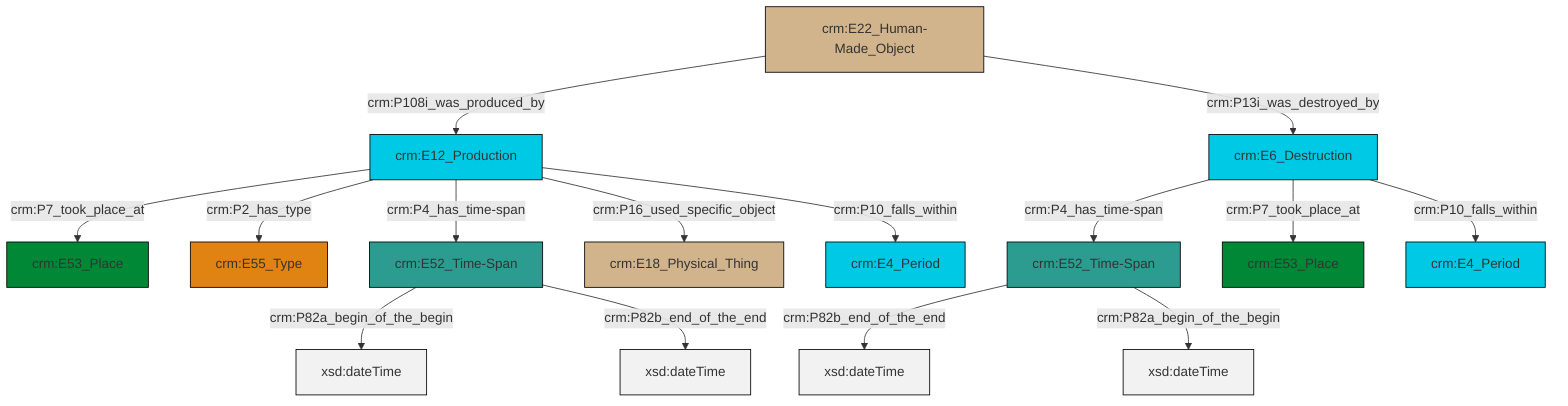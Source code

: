 graph TD
classDef Literal fill:#f2f2f2,stroke:#000000;
classDef CRM_Entity fill:#FFFFFF,stroke:#000000;
classDef Temporal_Entity fill:#00C9E6, stroke:#000000;
classDef Type fill:#E18312, stroke:#000000;
classDef Time-Span fill:#2C9C91, stroke:#000000;
classDef Appellation fill:#FFEB7F, stroke:#000000;
classDef Place fill:#008836, stroke:#000000;
classDef Persistent_Item fill:#B266B2, stroke:#000000;
classDef Conceptual_Object fill:#FFD700, stroke:#000000;
classDef Physical_Thing fill:#D2B48C, stroke:#000000;
classDef Actor fill:#f58aad, stroke:#000000;
classDef PC_Classes fill:#4ce600, stroke:#000000;
classDef Multi fill:#cccccc,stroke:#000000;

0["crm:E12_Production"]:::Temporal_Entity -->|crm:P7_took_place_at| 1["crm:E53_Place"]:::Place
2["crm:E52_Time-Span"]:::Time-Span -->|crm:P82a_begin_of_the_begin| 3[xsd:dateTime]:::Literal
6["crm:E22_Human-Made_Object"]:::Physical_Thing -->|crm:P108i_was_produced_by| 0["crm:E12_Production"]:::Temporal_Entity
0["crm:E12_Production"]:::Temporal_Entity -->|crm:P2_has_type| 7["crm:E55_Type"]:::Type
8["crm:E6_Destruction"]:::Temporal_Entity -->|crm:P4_has_time-span| 4["crm:E52_Time-Span"]:::Time-Span
6["crm:E22_Human-Made_Object"]:::Physical_Thing -->|crm:P13i_was_destroyed_by| 8["crm:E6_Destruction"]:::Temporal_Entity
8["crm:E6_Destruction"]:::Temporal_Entity -->|crm:P7_took_place_at| 10["crm:E53_Place"]:::Place
4["crm:E52_Time-Span"]:::Time-Span -->|crm:P82b_end_of_the_end| 13[xsd:dateTime]:::Literal
0["crm:E12_Production"]:::Temporal_Entity -->|crm:P4_has_time-span| 2["crm:E52_Time-Span"]:::Time-Span
2["crm:E52_Time-Span"]:::Time-Span -->|crm:P82b_end_of_the_end| 18[xsd:dateTime]:::Literal
0["crm:E12_Production"]:::Temporal_Entity -->|crm:P16_used_specific_object| 20["crm:E18_Physical_Thing"]:::Physical_Thing
8["crm:E6_Destruction"]:::Temporal_Entity -->|crm:P10_falls_within| 14["crm:E4_Period"]:::Temporal_Entity
0["crm:E12_Production"]:::Temporal_Entity -->|crm:P10_falls_within| 16["crm:E4_Period"]:::Temporal_Entity
4["crm:E52_Time-Span"]:::Time-Span -->|crm:P82a_begin_of_the_begin| 24[xsd:dateTime]:::Literal